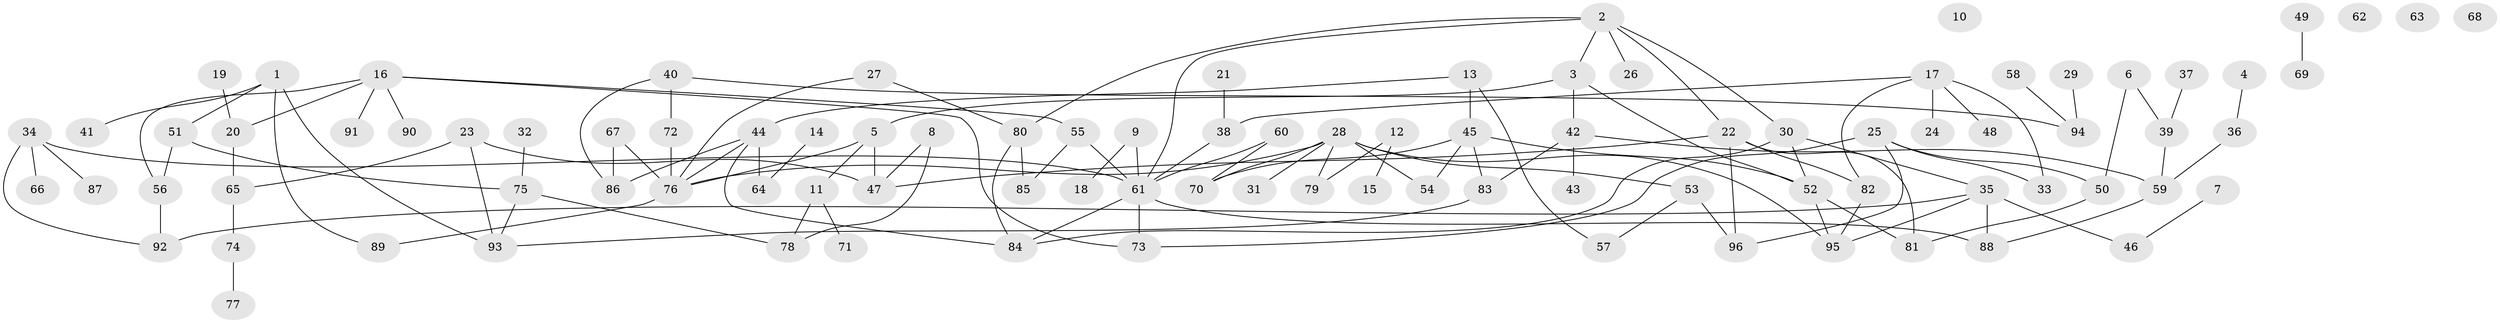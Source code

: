 // coarse degree distribution, {4: 0.041666666666666664, 8: 0.125, 1: 0.4583333333333333, 3: 0.041666666666666664, 2: 0.16666666666666666, 7: 0.16666666666666666}
// Generated by graph-tools (version 1.1) at 2025/35/03/04/25 23:35:47]
// undirected, 96 vertices, 127 edges
graph export_dot {
  node [color=gray90,style=filled];
  1;
  2;
  3;
  4;
  5;
  6;
  7;
  8;
  9;
  10;
  11;
  12;
  13;
  14;
  15;
  16;
  17;
  18;
  19;
  20;
  21;
  22;
  23;
  24;
  25;
  26;
  27;
  28;
  29;
  30;
  31;
  32;
  33;
  34;
  35;
  36;
  37;
  38;
  39;
  40;
  41;
  42;
  43;
  44;
  45;
  46;
  47;
  48;
  49;
  50;
  51;
  52;
  53;
  54;
  55;
  56;
  57;
  58;
  59;
  60;
  61;
  62;
  63;
  64;
  65;
  66;
  67;
  68;
  69;
  70;
  71;
  72;
  73;
  74;
  75;
  76;
  77;
  78;
  79;
  80;
  81;
  82;
  83;
  84;
  85;
  86;
  87;
  88;
  89;
  90;
  91;
  92;
  93;
  94;
  95;
  96;
  1 -- 41;
  1 -- 51;
  1 -- 89;
  1 -- 93;
  2 -- 3;
  2 -- 22;
  2 -- 26;
  2 -- 30;
  2 -- 61;
  2 -- 80;
  3 -- 5;
  3 -- 42;
  3 -- 52;
  4 -- 36;
  5 -- 11;
  5 -- 47;
  5 -- 76;
  6 -- 39;
  6 -- 50;
  7 -- 46;
  8 -- 47;
  8 -- 78;
  9 -- 18;
  9 -- 61;
  11 -- 71;
  11 -- 78;
  12 -- 15;
  12 -- 79;
  13 -- 44;
  13 -- 45;
  13 -- 57;
  14 -- 64;
  16 -- 20;
  16 -- 55;
  16 -- 56;
  16 -- 73;
  16 -- 90;
  16 -- 91;
  17 -- 24;
  17 -- 33;
  17 -- 38;
  17 -- 48;
  17 -- 82;
  19 -- 20;
  20 -- 65;
  21 -- 38;
  22 -- 47;
  22 -- 81;
  22 -- 82;
  22 -- 96;
  23 -- 47;
  23 -- 65;
  23 -- 93;
  25 -- 33;
  25 -- 50;
  25 -- 73;
  25 -- 96;
  27 -- 76;
  27 -- 80;
  28 -- 31;
  28 -- 53;
  28 -- 54;
  28 -- 70;
  28 -- 76;
  28 -- 79;
  28 -- 95;
  29 -- 94;
  30 -- 35;
  30 -- 52;
  30 -- 84;
  32 -- 75;
  34 -- 61;
  34 -- 66;
  34 -- 87;
  34 -- 92;
  35 -- 46;
  35 -- 88;
  35 -- 92;
  35 -- 95;
  36 -- 59;
  37 -- 39;
  38 -- 61;
  39 -- 59;
  40 -- 72;
  40 -- 86;
  40 -- 94;
  42 -- 43;
  42 -- 59;
  42 -- 83;
  44 -- 64;
  44 -- 76;
  44 -- 84;
  44 -- 86;
  45 -- 52;
  45 -- 54;
  45 -- 70;
  45 -- 83;
  49 -- 69;
  50 -- 81;
  51 -- 56;
  51 -- 75;
  52 -- 81;
  52 -- 95;
  53 -- 57;
  53 -- 96;
  55 -- 61;
  55 -- 85;
  56 -- 92;
  58 -- 94;
  59 -- 88;
  60 -- 61;
  60 -- 70;
  61 -- 73;
  61 -- 84;
  61 -- 88;
  65 -- 74;
  67 -- 76;
  67 -- 86;
  72 -- 76;
  74 -- 77;
  75 -- 78;
  75 -- 93;
  76 -- 89;
  80 -- 84;
  80 -- 85;
  82 -- 95;
  83 -- 93;
}
